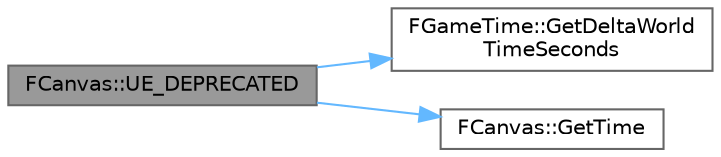 digraph "FCanvas::UE_DEPRECATED"
{
 // INTERACTIVE_SVG=YES
 // LATEX_PDF_SIZE
  bgcolor="transparent";
  edge [fontname=Helvetica,fontsize=10,labelfontname=Helvetica,labelfontsize=10];
  node [fontname=Helvetica,fontsize=10,shape=box,height=0.2,width=0.4];
  rankdir="LR";
  Node1 [id="Node000001",label="FCanvas::UE_DEPRECATED",height=0.2,width=0.4,color="gray40", fillcolor="grey60", style="filled", fontcolor="black",tooltip=" "];
  Node1 -> Node2 [id="edge1_Node000001_Node000002",color="steelblue1",style="solid",tooltip=" "];
  Node2 [id="Node000002",label="FGameTime::GetDeltaWorld\lTimeSeconds",height=0.2,width=0.4,color="grey40", fillcolor="white", style="filled",URL="$d8/d91/structFGameTime.html#a1428930af69961c5e65dbf2c98aa7c51",tooltip="Returns frame delta time in seconds adjusted by e.g."];
  Node1 -> Node3 [id="edge2_Node000001_Node000003",color="steelblue1",style="solid",tooltip=" "];
  Node3 [id="Node000003",label="FCanvas::GetTime",height=0.2,width=0.4,color="grey40", fillcolor="white", style="filled",URL="$de/df4/classFCanvas.html#aa93fbc12ff94014808ef9430d2008a63",tooltip="Access gameplay time."];
}
